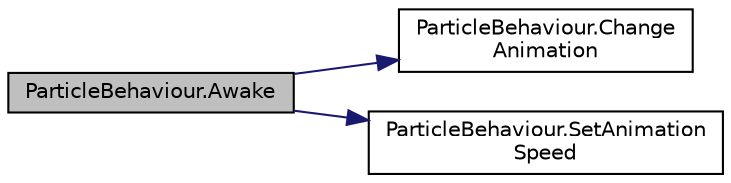 digraph "ParticleBehaviour.Awake"
{
 // LATEX_PDF_SIZE
  edge [fontname="Helvetica",fontsize="10",labelfontname="Helvetica",labelfontsize="10"];
  node [fontname="Helvetica",fontsize="10",shape=record];
  rankdir="LR";
  Node1 [label="ParticleBehaviour.Awake",height=0.2,width=0.4,color="black", fillcolor="grey75", style="filled", fontcolor="black",tooltip="Subscribe the change animation function to the music start."];
  Node1 -> Node2 [color="midnightblue",fontsize="10",style="solid",fontname="Helvetica"];
  Node2 [label="ParticleBehaviour.Change\lAnimation",height=0.2,width=0.4,color="black", fillcolor="white", style="filled",URL="$class_particle_behaviour.html#a34af3e6398315cc084253c3b7737c41a",tooltip="Change animation to full gesture"];
  Node1 -> Node3 [color="midnightblue",fontsize="10",style="solid",fontname="Helvetica"];
  Node3 [label="ParticleBehaviour.SetAnimation\lSpeed",height=0.2,width=0.4,color="black", fillcolor="white", style="filled",URL="$class_particle_behaviour.html#af6121c1d5f64c09c864f6d74bc791009",tooltip="Set speed of the animation according to the localBPM in TempoController"];
}
